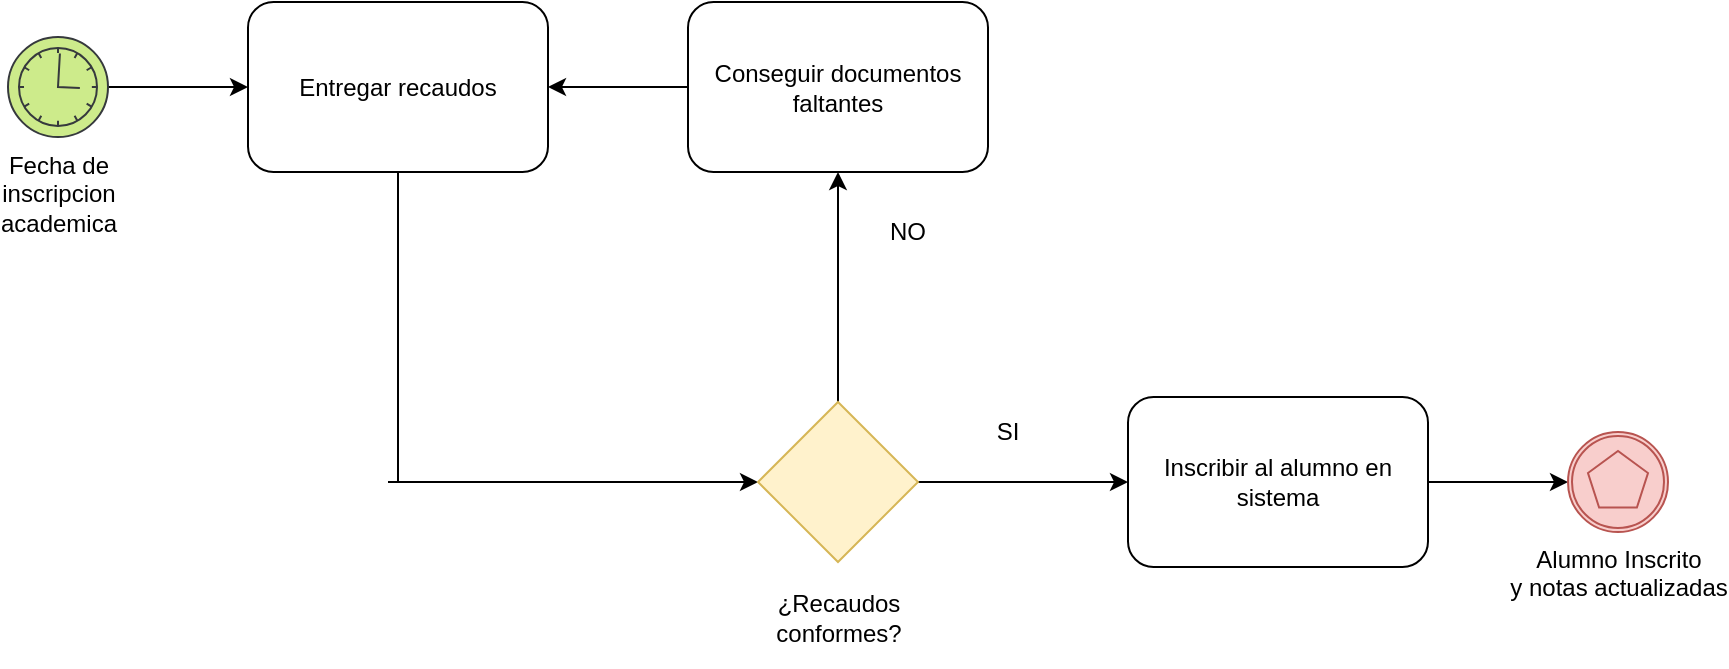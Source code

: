 <mxfile version="14.9.6" type="device"><diagram id="UdlDsa_mdp8liJgEaQET" name="Página-1"><mxGraphModel dx="1086" dy="806" grid="1" gridSize="10" guides="1" tooltips="1" connect="1" arrows="1" fold="1" page="1" pageScale="1" pageWidth="827" pageHeight="1169" math="0" shadow="0"><root><mxCell id="0"/><mxCell id="1" parent="0"/><mxCell id="hba8z5tfMxQEw57NzGwH-8" style="edgeStyle=orthogonalEdgeStyle;rounded=0;orthogonalLoop=1;jettySize=auto;html=1;endArrow=none;endFill=0;startArrow=classic;startFill=1;" parent="1" source="bkXg7s3gmlsYqQlyLjDE-2" target="bkXg7s3gmlsYqQlyLjDE-4" edge="1"><mxGeometry relative="1" as="geometry"/></mxCell><mxCell id="hba8z5tfMxQEw57NzGwH-10" style="edgeStyle=orthogonalEdgeStyle;rounded=0;orthogonalLoop=1;jettySize=auto;html=1;endArrow=none;endFill=0;" parent="1" source="bkXg7s3gmlsYqQlyLjDE-2" edge="1"><mxGeometry relative="1" as="geometry"><mxPoint x="225" y="350" as="targetPoint"/></mxGeometry></mxCell><mxCell id="bkXg7s3gmlsYqQlyLjDE-2" value="Entregar recaudos" style="rounded=1;whiteSpace=wrap;html=1;" parent="1" vertex="1"><mxGeometry x="150" y="110" width="150" height="85" as="geometry"/></mxCell><mxCell id="bkXg7s3gmlsYqQlyLjDE-4" value="Conseguir documentos faltantes" style="rounded=1;whiteSpace=wrap;html=1;" parent="1" vertex="1"><mxGeometry x="370" y="110" width="150" height="85" as="geometry"/></mxCell><mxCell id="hba8z5tfMxQEw57NzGwH-7" style="edgeStyle=orthogonalEdgeStyle;rounded=0;orthogonalLoop=1;jettySize=auto;html=1;entryX=0;entryY=0.5;entryDx=0;entryDy=0;" parent="1" source="hba8z5tfMxQEw57NzGwH-4" target="bkXg7s3gmlsYqQlyLjDE-2" edge="1"><mxGeometry relative="1" as="geometry"/></mxCell><mxCell id="hba8z5tfMxQEw57NzGwH-4" value="Fecha de &lt;br&gt;inscripcion&lt;br&gt;academica" style="points=[[0.145,0.145,0],[0.5,0,0],[0.855,0.145,0],[1,0.5,0],[0.855,0.855,0],[0.5,1,0],[0.145,0.855,0],[0,0.5,0]];shape=mxgraph.bpmn.event;html=1;verticalLabelPosition=bottom;labelBackgroundColor=#ffffff;verticalAlign=top;align=center;perimeter=ellipsePerimeter;outlineConnect=0;aspect=fixed;outline=standard;symbol=timer;fillColor=#cdeb8b;strokeColor=#36393d;" parent="1" vertex="1"><mxGeometry x="30" y="127.5" width="50" height="50" as="geometry"/></mxCell><mxCell id="hba8z5tfMxQEw57NzGwH-16" style="edgeStyle=orthogonalEdgeStyle;rounded=0;orthogonalLoop=1;jettySize=auto;html=1;startArrow=none;startFill=0;endArrow=classic;endFill=1;" parent="1" source="hba8z5tfMxQEw57NzGwH-5" edge="1"><mxGeometry relative="1" as="geometry"><mxPoint x="810" y="350" as="targetPoint"/></mxGeometry></mxCell><mxCell id="hba8z5tfMxQEw57NzGwH-5" value="Inscribir al alumno en sistema" style="rounded=1;whiteSpace=wrap;html=1;" parent="1" vertex="1"><mxGeometry x="590" y="307.5" width="150" height="85" as="geometry"/></mxCell><mxCell id="hba8z5tfMxQEw57NzGwH-9" style="edgeStyle=orthogonalEdgeStyle;rounded=0;orthogonalLoop=1;jettySize=auto;html=1;entryX=0.5;entryY=1;entryDx=0;entryDy=0;" parent="1" source="hba8z5tfMxQEw57NzGwH-6" target="bkXg7s3gmlsYqQlyLjDE-4" edge="1"><mxGeometry relative="1" as="geometry"/></mxCell><mxCell id="hba8z5tfMxQEw57NzGwH-11" style="edgeStyle=orthogonalEdgeStyle;rounded=0;orthogonalLoop=1;jettySize=auto;html=1;endArrow=none;endFill=0;startArrow=classic;startFill=1;" parent="1" source="hba8z5tfMxQEw57NzGwH-6" edge="1"><mxGeometry relative="1" as="geometry"><mxPoint x="220" y="350" as="targetPoint"/></mxGeometry></mxCell><mxCell id="hba8z5tfMxQEw57NzGwH-15" style="edgeStyle=orthogonalEdgeStyle;rounded=0;orthogonalLoop=1;jettySize=auto;html=1;entryX=0;entryY=0.5;entryDx=0;entryDy=0;startArrow=none;startFill=0;endArrow=classic;endFill=1;" parent="1" source="hba8z5tfMxQEw57NzGwH-6" target="hba8z5tfMxQEw57NzGwH-5" edge="1"><mxGeometry relative="1" as="geometry"/></mxCell><mxCell id="hba8z5tfMxQEw57NzGwH-6" value="" style="rhombus;whiteSpace=wrap;html=1;fillColor=#fff2cc;strokeColor=#d6b656;" parent="1" vertex="1"><mxGeometry x="405" y="310" width="80" height="80" as="geometry"/></mxCell><mxCell id="hba8z5tfMxQEw57NzGwH-13" value="NO" style="text;html=1;strokeColor=none;fillColor=none;align=center;verticalAlign=middle;whiteSpace=wrap;rounded=0;" parent="1" vertex="1"><mxGeometry x="450" y="210" width="60" height="30" as="geometry"/></mxCell><mxCell id="hba8z5tfMxQEw57NzGwH-14" value="SI" style="text;html=1;strokeColor=none;fillColor=none;align=center;verticalAlign=middle;whiteSpace=wrap;rounded=0;" parent="1" vertex="1"><mxGeometry x="500" y="310" width="60" height="30" as="geometry"/></mxCell><mxCell id="hba8z5tfMxQEw57NzGwH-17" value="¿Recaudos conformes?" style="text;html=1;strokeColor=none;fillColor=none;align=center;verticalAlign=middle;whiteSpace=wrap;rounded=0;" parent="1" vertex="1"><mxGeometry x="407.5" y="392.5" width="75" height="50" as="geometry"/></mxCell><mxCell id="ThVgvg0yoBhcniUn2kZ0-1" value="Alumno Inscrito&lt;br&gt;y notas actualizadas" style="points=[[0.145,0.145,0],[0.5,0,0],[0.855,0.145,0],[1,0.5,0],[0.855,0.855,0],[0.5,1,0],[0.145,0.855,0],[0,0.5,0]];shape=mxgraph.bpmn.event;html=1;verticalLabelPosition=bottom;labelBackgroundColor=#ffffff;verticalAlign=top;align=center;perimeter=ellipsePerimeter;outlineConnect=0;aspect=fixed;outline=catching;symbol=multiple;fillColor=#f8cecc;strokeColor=#b85450;" vertex="1" parent="1"><mxGeometry x="810" y="325" width="50" height="50" as="geometry"/></mxCell></root></mxGraphModel></diagram></mxfile>